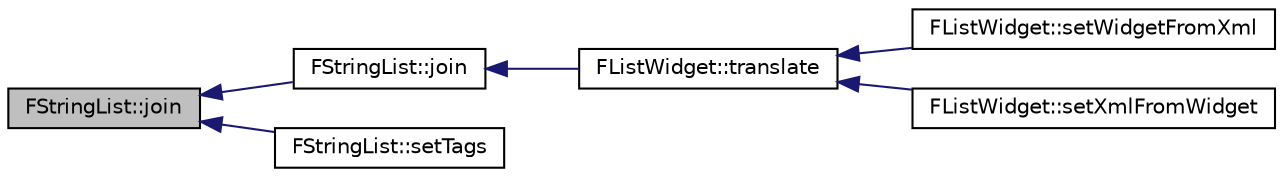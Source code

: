 digraph "FStringList::join"
{
 // INTERACTIVE_SVG=YES
  edge [fontname="Helvetica",fontsize="10",labelfontname="Helvetica",labelfontsize="10"];
  node [fontname="Helvetica",fontsize="10",shape=record];
  rankdir="LR";
  Node35 [label="FStringList::join",height=0.2,width=0.4,color="black", fillcolor="grey75", style="filled", fontcolor="black"];
  Node35 -> Node36 [dir="back",color="midnightblue",fontsize="10",style="solid",fontname="Helvetica"];
  Node36 [label="FStringList::join",height=0.2,width=0.4,color="black", fillcolor="white", style="filled",URL="$class_f_string_list.html#a1d9b84941af3c6931ea6d5614efdf109"];
  Node36 -> Node37 [dir="back",color="midnightblue",fontsize="10",style="solid",fontname="Helvetica"];
  Node37 [label="FListWidget::translate",height=0.2,width=0.4,color="black", fillcolor="white", style="filled",URL="$class_f_list_widget.html#a3d9112c6c7226706cbbeb8dc8eb36ea8"];
  Node37 -> Node38 [dir="back",color="midnightblue",fontsize="10",style="solid",fontname="Helvetica"];
  Node38 [label="FListWidget::setWidgetFromXml",height=0.2,width=0.4,color="black", fillcolor="white", style="filled",URL="$class_f_list_widget.html#ac9bc1c75b6e519155a7af03ce7c4287a"];
  Node37 -> Node39 [dir="back",color="midnightblue",fontsize="10",style="solid",fontname="Helvetica"];
  Node39 [label="FListWidget::setXmlFromWidget",height=0.2,width=0.4,color="black", fillcolor="white", style="filled",URL="$class_f_list_widget.html#a07ae9914e884c8e37a6e3ca40f59c1b9"];
  Node35 -> Node40 [dir="back",color="midnightblue",fontsize="10",style="solid",fontname="Helvetica"];
  Node40 [label="FStringList::setTags",height=0.2,width=0.4,color="black", fillcolor="white", style="filled",URL="$class_f_string_list.html#a0573a9d750e54bd3528e26dcf3738234"];
}
